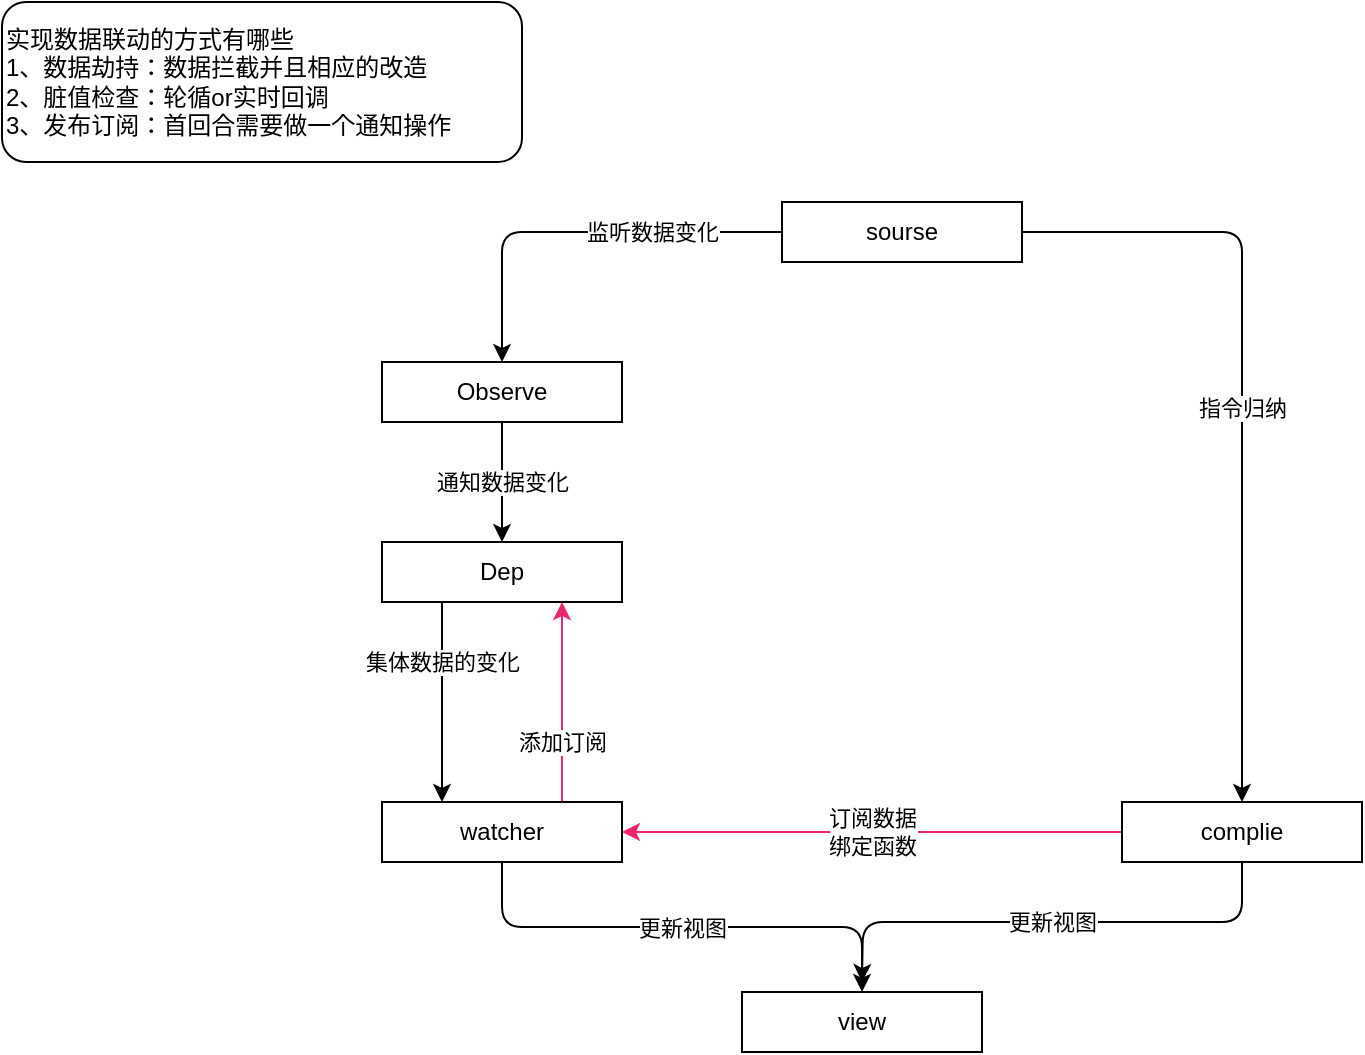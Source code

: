 <mxfile>
    <diagram id="kPSIO6xsS8btgVnQTw1a" name="Page-1">
        <mxGraphModel dx="1066" dy="641" grid="1" gridSize="10" guides="1" tooltips="1" connect="1" arrows="1" fold="1" page="1" pageScale="1" pageWidth="850" pageHeight="1100" math="0" shadow="0">
            <root>
                <mxCell id="0"/>
                <mxCell id="1" parent="0"/>
                <mxCell id="10" value="通知数据变化" style="edgeStyle=orthogonalEdgeStyle;html=1;exitX=0.5;exitY=1;exitDx=0;exitDy=0;" edge="1" parent="1" source="2" target="9">
                    <mxGeometry relative="1" as="geometry"/>
                </mxCell>
                <mxCell id="2" value="Observe" style="rounded=0;whiteSpace=wrap;html=1;" vertex="1" parent="1">
                    <mxGeometry x="220" y="220" width="120" height="30" as="geometry"/>
                </mxCell>
                <mxCell id="7" style="edgeStyle=orthogonalEdgeStyle;html=1;exitX=0;exitY=0.5;exitDx=0;exitDy=0;" edge="1" parent="1" source="5" target="2">
                    <mxGeometry relative="1" as="geometry"/>
                </mxCell>
                <mxCell id="8" value="监听数据变化" style="edgeLabel;html=1;align=center;verticalAlign=middle;resizable=0;points=[];" vertex="1" connectable="0" parent="7">
                    <mxGeometry x="-0.368" relative="1" as="geometry">
                        <mxPoint as="offset"/>
                    </mxGeometry>
                </mxCell>
                <mxCell id="17" value="指令归纳" style="edgeStyle=orthogonalEdgeStyle;html=1;exitX=1;exitY=0.5;exitDx=0;exitDy=0;" edge="1" parent="1" source="5" target="16">
                    <mxGeometry relative="1" as="geometry"/>
                </mxCell>
                <mxCell id="5" value="sourse&lt;br&gt;" style="rounded=0;whiteSpace=wrap;html=1;" vertex="1" parent="1">
                    <mxGeometry x="420" y="140" width="120" height="30" as="geometry"/>
                </mxCell>
                <mxCell id="13" value="集体数据的变化" style="edgeStyle=orthogonalEdgeStyle;html=1;entryX=0.25;entryY=0;entryDx=0;entryDy=0;exitX=0.25;exitY=1;exitDx=0;exitDy=0;" edge="1" parent="1" source="9" target="11">
                    <mxGeometry x="-0.4" relative="1" as="geometry">
                        <mxPoint as="offset"/>
                    </mxGeometry>
                </mxCell>
                <mxCell id="9" value="Dep" style="rounded=0;whiteSpace=wrap;html=1;" vertex="1" parent="1">
                    <mxGeometry x="220" y="310" width="120" height="30" as="geometry"/>
                </mxCell>
                <mxCell id="14" value="更新视图" style="edgeStyle=orthogonalEdgeStyle;html=1;exitX=0.5;exitY=1;exitDx=0;exitDy=0;entryX=0.5;entryY=0;entryDx=0;entryDy=0;" edge="1" parent="1" source="11" target="12">
                    <mxGeometry relative="1" as="geometry"/>
                </mxCell>
                <mxCell id="20" value="添加订阅" style="edgeStyle=orthogonalEdgeStyle;html=1;exitX=0.75;exitY=0;exitDx=0;exitDy=0;entryX=0.75;entryY=1;entryDx=0;entryDy=0;strokeColor=#F0246F;" edge="1" parent="1" source="11" target="9">
                    <mxGeometry x="-0.4" relative="1" as="geometry">
                        <mxPoint as="offset"/>
                    </mxGeometry>
                </mxCell>
                <mxCell id="11" value="watcher" style="rounded=0;whiteSpace=wrap;html=1;" vertex="1" parent="1">
                    <mxGeometry x="220" y="440" width="120" height="30" as="geometry"/>
                </mxCell>
                <mxCell id="12" value="view" style="rounded=0;whiteSpace=wrap;html=1;" vertex="1" parent="1">
                    <mxGeometry x="400" y="535" width="120" height="30" as="geometry"/>
                </mxCell>
                <mxCell id="15" value="实现数据联动的方式有哪些&lt;br&gt;1、数据劫持：数据拦截并且相应的改造&lt;br&gt;2、脏值检查：轮循or实时回调&lt;br&gt;3、发布订阅：首回合需要做一个通知操作" style="rounded=1;whiteSpace=wrap;html=1;align=left;" vertex="1" parent="1">
                    <mxGeometry x="30" y="40" width="260" height="80" as="geometry"/>
                </mxCell>
                <mxCell id="18" value="订阅数据&lt;br&gt;绑定函数" style="edgeStyle=orthogonalEdgeStyle;html=1;entryX=1;entryY=0.5;entryDx=0;entryDy=0;strokeColor=#F0246F;" edge="1" parent="1" source="16" target="11">
                    <mxGeometry relative="1" as="geometry"/>
                </mxCell>
                <mxCell id="19" value="更新视图" style="edgeStyle=orthogonalEdgeStyle;html=1;exitX=0.5;exitY=1;exitDx=0;exitDy=0;" edge="1" parent="1" source="16">
                    <mxGeometry relative="1" as="geometry">
                        <mxPoint x="460" y="530" as="targetPoint"/>
                    </mxGeometry>
                </mxCell>
                <mxCell id="16" value="complie" style="rounded=0;whiteSpace=wrap;html=1;" vertex="1" parent="1">
                    <mxGeometry x="590" y="440" width="120" height="30" as="geometry"/>
                </mxCell>
            </root>
        </mxGraphModel>
    </diagram>
</mxfile>